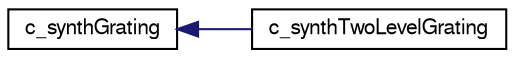 digraph "Graphical Class Hierarchy"
{
 // LATEX_PDF_SIZE
  edge [fontname="FreeSans",fontsize="10",labelfontname="FreeSans",labelfontsize="10"];
  node [fontname="FreeSans",fontsize="10",shape=record];
  rankdir="LR";
  Node0 [label="c_synthGrating",height=0.2,width=0.4,color="black", fillcolor="white", style="filled",URL="$classc__synth_grating.html",tooltip=" "];
  Node0 -> Node1 [dir="back",color="midnightblue",fontsize="10",style="solid",fontname="FreeSans"];
  Node1 [label="c_synthTwoLevelGrating",height=0.2,width=0.4,color="black", fillcolor="white", style="filled",URL="$classc__synth_two_level_grating.html",tooltip=" "];
}
